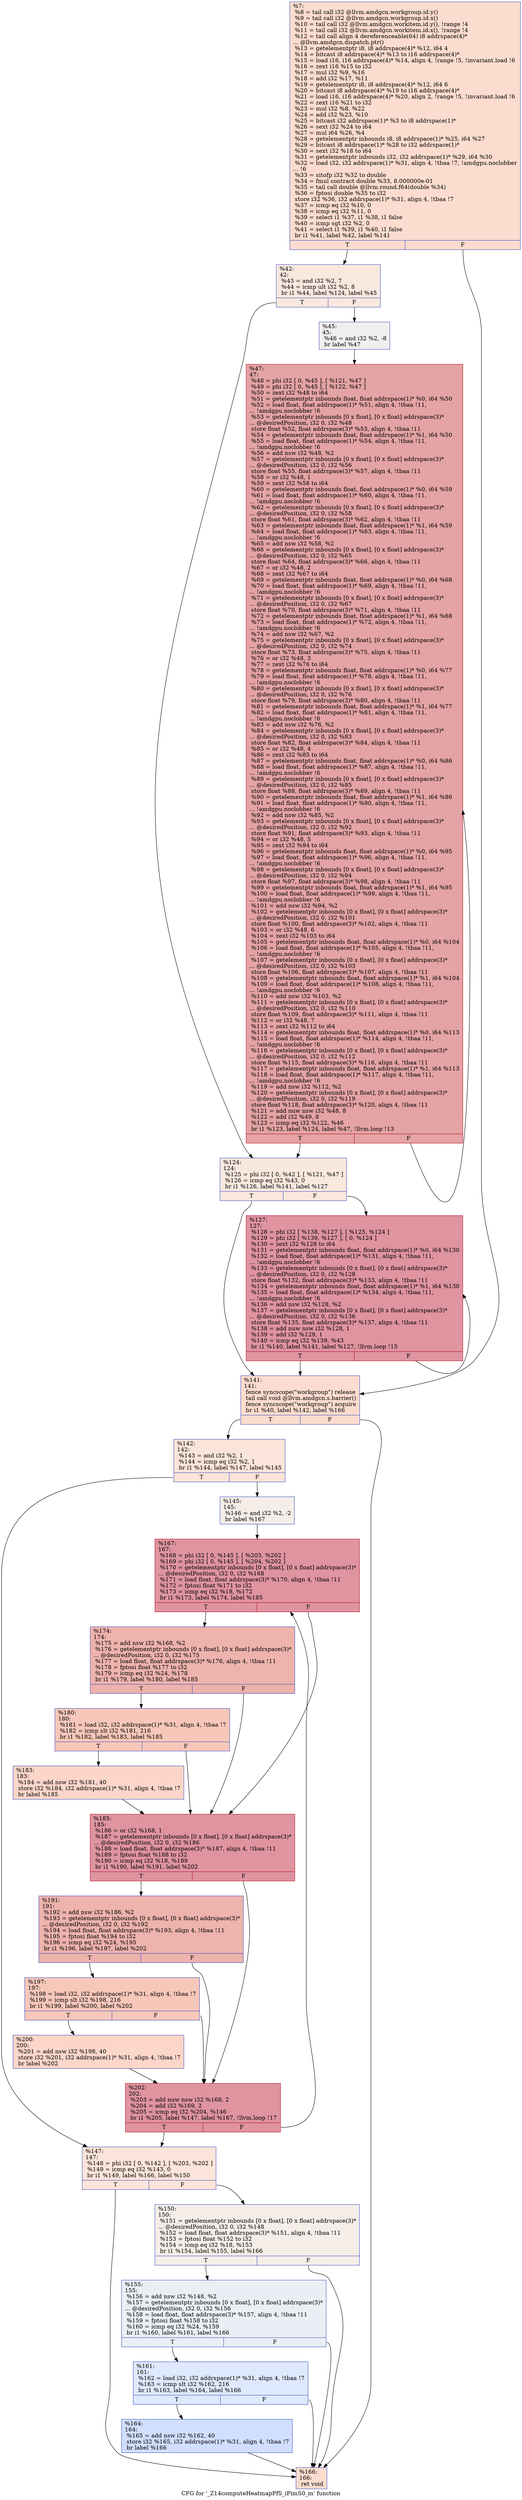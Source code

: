 digraph "CFG for '_Z14computeHeatmapPfS_iPimS0_m' function" {
	label="CFG for '_Z14computeHeatmapPfS_iPimS0_m' function";

	Node0x4eeabf0 [shape=record,color="#3d50c3ff", style=filled, fillcolor="#f7af9170",label="{%7:\l  %8 = tail call i32 @llvm.amdgcn.workgroup.id.y()\l  %9 = tail call i32 @llvm.amdgcn.workgroup.id.x()\l  %10 = tail call i32 @llvm.amdgcn.workitem.id.y(), !range !4\l  %11 = tail call i32 @llvm.amdgcn.workitem.id.x(), !range !4\l  %12 = tail call align 4 dereferenceable(64) i8 addrspace(4)*\l... @llvm.amdgcn.dispatch.ptr()\l  %13 = getelementptr i8, i8 addrspace(4)* %12, i64 4\l  %14 = bitcast i8 addrspace(4)* %13 to i16 addrspace(4)*\l  %15 = load i16, i16 addrspace(4)* %14, align 4, !range !5, !invariant.load !6\l  %16 = zext i16 %15 to i32\l  %17 = mul i32 %9, %16\l  %18 = add i32 %17, %11\l  %19 = getelementptr i8, i8 addrspace(4)* %12, i64 6\l  %20 = bitcast i8 addrspace(4)* %19 to i16 addrspace(4)*\l  %21 = load i16, i16 addrspace(4)* %20, align 2, !range !5, !invariant.load !6\l  %22 = zext i16 %21 to i32\l  %23 = mul i32 %8, %22\l  %24 = add i32 %23, %10\l  %25 = bitcast i32 addrspace(1)* %3 to i8 addrspace(1)*\l  %26 = sext i32 %24 to i64\l  %27 = mul i64 %26, %4\l  %28 = getelementptr inbounds i8, i8 addrspace(1)* %25, i64 %27\l  %29 = bitcast i8 addrspace(1)* %28 to i32 addrspace(1)*\l  %30 = sext i32 %18 to i64\l  %31 = getelementptr inbounds i32, i32 addrspace(1)* %29, i64 %30\l  %32 = load i32, i32 addrspace(1)* %31, align 4, !tbaa !7, !amdgpu.noclobber\l... !6\l  %33 = sitofp i32 %32 to double\l  %34 = fmul contract double %33, 8.000000e-01\l  %35 = tail call double @llvm.round.f64(double %34)\l  %36 = fptosi double %35 to i32\l  store i32 %36, i32 addrspace(1)* %31, align 4, !tbaa !7\l  %37 = icmp eq i32 %10, 0\l  %38 = icmp eq i32 %11, 0\l  %39 = select i1 %37, i1 %38, i1 false\l  %40 = icmp sgt i32 %2, 0\l  %41 = select i1 %39, i1 %40, i1 false\l  br i1 %41, label %42, label %141\l|{<s0>T|<s1>F}}"];
	Node0x4eeabf0:s0 -> Node0x4ef0300;
	Node0x4eeabf0:s1 -> Node0x4ef0390;
	Node0x4ef0300 [shape=record,color="#3d50c3ff", style=filled, fillcolor="#f2cab570",label="{%42:\l42:                                               \l  %43 = and i32 %2, 7\l  %44 = icmp ult i32 %2, 8\l  br i1 %44, label %124, label %45\l|{<s0>T|<s1>F}}"];
	Node0x4ef0300:s0 -> Node0x4ef0650;
	Node0x4ef0300:s1 -> Node0x4ef06a0;
	Node0x4ef06a0 [shape=record,color="#3d50c3ff", style=filled, fillcolor="#e0dbd870",label="{%45:\l45:                                               \l  %46 = and i32 %2, -8\l  br label %47\l}"];
	Node0x4ef06a0 -> Node0x4ef08a0;
	Node0x4ef08a0 [shape=record,color="#b70d28ff", style=filled, fillcolor="#c32e3170",label="{%47:\l47:                                               \l  %48 = phi i32 [ 0, %45 ], [ %121, %47 ]\l  %49 = phi i32 [ 0, %45 ], [ %122, %47 ]\l  %50 = zext i32 %48 to i64\l  %51 = getelementptr inbounds float, float addrspace(1)* %0, i64 %50\l  %52 = load float, float addrspace(1)* %51, align 4, !tbaa !11,\l... !amdgpu.noclobber !6\l  %53 = getelementptr inbounds [0 x float], [0 x float] addrspace(3)*\l... @desiredPosition, i32 0, i32 %48\l  store float %52, float addrspace(3)* %53, align 4, !tbaa !11\l  %54 = getelementptr inbounds float, float addrspace(1)* %1, i64 %50\l  %55 = load float, float addrspace(1)* %54, align 4, !tbaa !11,\l... !amdgpu.noclobber !6\l  %56 = add nsw i32 %48, %2\l  %57 = getelementptr inbounds [0 x float], [0 x float] addrspace(3)*\l... @desiredPosition, i32 0, i32 %56\l  store float %55, float addrspace(3)* %57, align 4, !tbaa !11\l  %58 = or i32 %48, 1\l  %59 = zext i32 %58 to i64\l  %60 = getelementptr inbounds float, float addrspace(1)* %0, i64 %59\l  %61 = load float, float addrspace(1)* %60, align 4, !tbaa !11,\l... !amdgpu.noclobber !6\l  %62 = getelementptr inbounds [0 x float], [0 x float] addrspace(3)*\l... @desiredPosition, i32 0, i32 %58\l  store float %61, float addrspace(3)* %62, align 4, !tbaa !11\l  %63 = getelementptr inbounds float, float addrspace(1)* %1, i64 %59\l  %64 = load float, float addrspace(1)* %63, align 4, !tbaa !11,\l... !amdgpu.noclobber !6\l  %65 = add nsw i32 %58, %2\l  %66 = getelementptr inbounds [0 x float], [0 x float] addrspace(3)*\l... @desiredPosition, i32 0, i32 %65\l  store float %64, float addrspace(3)* %66, align 4, !tbaa !11\l  %67 = or i32 %48, 2\l  %68 = zext i32 %67 to i64\l  %69 = getelementptr inbounds float, float addrspace(1)* %0, i64 %68\l  %70 = load float, float addrspace(1)* %69, align 4, !tbaa !11,\l... !amdgpu.noclobber !6\l  %71 = getelementptr inbounds [0 x float], [0 x float] addrspace(3)*\l... @desiredPosition, i32 0, i32 %67\l  store float %70, float addrspace(3)* %71, align 4, !tbaa !11\l  %72 = getelementptr inbounds float, float addrspace(1)* %1, i64 %68\l  %73 = load float, float addrspace(1)* %72, align 4, !tbaa !11,\l... !amdgpu.noclobber !6\l  %74 = add nsw i32 %67, %2\l  %75 = getelementptr inbounds [0 x float], [0 x float] addrspace(3)*\l... @desiredPosition, i32 0, i32 %74\l  store float %73, float addrspace(3)* %75, align 4, !tbaa !11\l  %76 = or i32 %48, 3\l  %77 = zext i32 %76 to i64\l  %78 = getelementptr inbounds float, float addrspace(1)* %0, i64 %77\l  %79 = load float, float addrspace(1)* %78, align 4, !tbaa !11,\l... !amdgpu.noclobber !6\l  %80 = getelementptr inbounds [0 x float], [0 x float] addrspace(3)*\l... @desiredPosition, i32 0, i32 %76\l  store float %79, float addrspace(3)* %80, align 4, !tbaa !11\l  %81 = getelementptr inbounds float, float addrspace(1)* %1, i64 %77\l  %82 = load float, float addrspace(1)* %81, align 4, !tbaa !11,\l... !amdgpu.noclobber !6\l  %83 = add nsw i32 %76, %2\l  %84 = getelementptr inbounds [0 x float], [0 x float] addrspace(3)*\l... @desiredPosition, i32 0, i32 %83\l  store float %82, float addrspace(3)* %84, align 4, !tbaa !11\l  %85 = or i32 %48, 4\l  %86 = zext i32 %85 to i64\l  %87 = getelementptr inbounds float, float addrspace(1)* %0, i64 %86\l  %88 = load float, float addrspace(1)* %87, align 4, !tbaa !11,\l... !amdgpu.noclobber !6\l  %89 = getelementptr inbounds [0 x float], [0 x float] addrspace(3)*\l... @desiredPosition, i32 0, i32 %85\l  store float %88, float addrspace(3)* %89, align 4, !tbaa !11\l  %90 = getelementptr inbounds float, float addrspace(1)* %1, i64 %86\l  %91 = load float, float addrspace(1)* %90, align 4, !tbaa !11,\l... !amdgpu.noclobber !6\l  %92 = add nsw i32 %85, %2\l  %93 = getelementptr inbounds [0 x float], [0 x float] addrspace(3)*\l... @desiredPosition, i32 0, i32 %92\l  store float %91, float addrspace(3)* %93, align 4, !tbaa !11\l  %94 = or i32 %48, 5\l  %95 = zext i32 %94 to i64\l  %96 = getelementptr inbounds float, float addrspace(1)* %0, i64 %95\l  %97 = load float, float addrspace(1)* %96, align 4, !tbaa !11,\l... !amdgpu.noclobber !6\l  %98 = getelementptr inbounds [0 x float], [0 x float] addrspace(3)*\l... @desiredPosition, i32 0, i32 %94\l  store float %97, float addrspace(3)* %98, align 4, !tbaa !11\l  %99 = getelementptr inbounds float, float addrspace(1)* %1, i64 %95\l  %100 = load float, float addrspace(1)* %99, align 4, !tbaa !11,\l... !amdgpu.noclobber !6\l  %101 = add nsw i32 %94, %2\l  %102 = getelementptr inbounds [0 x float], [0 x float] addrspace(3)*\l... @desiredPosition, i32 0, i32 %101\l  store float %100, float addrspace(3)* %102, align 4, !tbaa !11\l  %103 = or i32 %48, 6\l  %104 = zext i32 %103 to i64\l  %105 = getelementptr inbounds float, float addrspace(1)* %0, i64 %104\l  %106 = load float, float addrspace(1)* %105, align 4, !tbaa !11,\l... !amdgpu.noclobber !6\l  %107 = getelementptr inbounds [0 x float], [0 x float] addrspace(3)*\l... @desiredPosition, i32 0, i32 %103\l  store float %106, float addrspace(3)* %107, align 4, !tbaa !11\l  %108 = getelementptr inbounds float, float addrspace(1)* %1, i64 %104\l  %109 = load float, float addrspace(1)* %108, align 4, !tbaa !11,\l... !amdgpu.noclobber !6\l  %110 = add nsw i32 %103, %2\l  %111 = getelementptr inbounds [0 x float], [0 x float] addrspace(3)*\l... @desiredPosition, i32 0, i32 %110\l  store float %109, float addrspace(3)* %111, align 4, !tbaa !11\l  %112 = or i32 %48, 7\l  %113 = zext i32 %112 to i64\l  %114 = getelementptr inbounds float, float addrspace(1)* %0, i64 %113\l  %115 = load float, float addrspace(1)* %114, align 4, !tbaa !11,\l... !amdgpu.noclobber !6\l  %116 = getelementptr inbounds [0 x float], [0 x float] addrspace(3)*\l... @desiredPosition, i32 0, i32 %112\l  store float %115, float addrspace(3)* %116, align 4, !tbaa !11\l  %117 = getelementptr inbounds float, float addrspace(1)* %1, i64 %113\l  %118 = load float, float addrspace(1)* %117, align 4, !tbaa !11,\l... !amdgpu.noclobber !6\l  %119 = add nsw i32 %112, %2\l  %120 = getelementptr inbounds [0 x float], [0 x float] addrspace(3)*\l... @desiredPosition, i32 0, i32 %119\l  store float %118, float addrspace(3)* %120, align 4, !tbaa !11\l  %121 = add nuw nsw i32 %48, 8\l  %122 = add i32 %49, 8\l  %123 = icmp eq i32 %122, %46\l  br i1 %123, label %124, label %47, !llvm.loop !13\l|{<s0>T|<s1>F}}"];
	Node0x4ef08a0:s0 -> Node0x4ef0650;
	Node0x4ef08a0:s1 -> Node0x4ef08a0;
	Node0x4ef0650 [shape=record,color="#3d50c3ff", style=filled, fillcolor="#f2cab570",label="{%124:\l124:                                              \l  %125 = phi i32 [ 0, %42 ], [ %121, %47 ]\l  %126 = icmp eq i32 %43, 0\l  br i1 %126, label %141, label %127\l|{<s0>T|<s1>F}}"];
	Node0x4ef0650:s0 -> Node0x4ef0390;
	Node0x4ef0650:s1 -> Node0x4ef5070;
	Node0x4ef5070 [shape=record,color="#b70d28ff", style=filled, fillcolor="#b70d2870",label="{%127:\l127:                                              \l  %128 = phi i32 [ %138, %127 ], [ %125, %124 ]\l  %129 = phi i32 [ %139, %127 ], [ 0, %124 ]\l  %130 = zext i32 %128 to i64\l  %131 = getelementptr inbounds float, float addrspace(1)* %0, i64 %130\l  %132 = load float, float addrspace(1)* %131, align 4, !tbaa !11,\l... !amdgpu.noclobber !6\l  %133 = getelementptr inbounds [0 x float], [0 x float] addrspace(3)*\l... @desiredPosition, i32 0, i32 %128\l  store float %132, float addrspace(3)* %133, align 4, !tbaa !11\l  %134 = getelementptr inbounds float, float addrspace(1)* %1, i64 %130\l  %135 = load float, float addrspace(1)* %134, align 4, !tbaa !11,\l... !amdgpu.noclobber !6\l  %136 = add nsw i32 %128, %2\l  %137 = getelementptr inbounds [0 x float], [0 x float] addrspace(3)*\l... @desiredPosition, i32 0, i32 %136\l  store float %135, float addrspace(3)* %137, align 4, !tbaa !11\l  %138 = add nuw nsw i32 %128, 1\l  %139 = add i32 %129, 1\l  %140 = icmp eq i32 %139, %43\l  br i1 %140, label %141, label %127, !llvm.loop !15\l|{<s0>T|<s1>F}}"];
	Node0x4ef5070:s0 -> Node0x4ef0390;
	Node0x4ef5070:s1 -> Node0x4ef5070;
	Node0x4ef0390 [shape=record,color="#3d50c3ff", style=filled, fillcolor="#f7af9170",label="{%141:\l141:                                              \l  fence syncscope(\"workgroup\") release\l  tail call void @llvm.amdgcn.s.barrier()\l  fence syncscope(\"workgroup\") acquire\l  br i1 %40, label %142, label %166\l|{<s0>T|<s1>F}}"];
	Node0x4ef0390:s0 -> Node0x4ef6310;
	Node0x4ef0390:s1 -> Node0x4ef6360;
	Node0x4ef6310 [shape=record,color="#3d50c3ff", style=filled, fillcolor="#f5c1a970",label="{%142:\l142:                                              \l  %143 = and i32 %2, 1\l  %144 = icmp eq i32 %2, 1\l  br i1 %144, label %147, label %145\l|{<s0>T|<s1>F}}"];
	Node0x4ef6310:s0 -> Node0x4ef65c0;
	Node0x4ef6310:s1 -> Node0x4ef6610;
	Node0x4ef6610 [shape=record,color="#3d50c3ff", style=filled, fillcolor="#e8d6cc70",label="{%145:\l145:                                              \l  %146 = and i32 %2, -2\l  br label %167\l}"];
	Node0x4ef6610 -> Node0x4ef67e0;
	Node0x4ef65c0 [shape=record,color="#3d50c3ff", style=filled, fillcolor="#f5c1a970",label="{%147:\l147:                                              \l  %148 = phi i32 [ 0, %142 ], [ %203, %202 ]\l  %149 = icmp eq i32 %143, 0\l  br i1 %149, label %166, label %150\l|{<s0>T|<s1>F}}"];
	Node0x4ef65c0:s0 -> Node0x4ef6360;
	Node0x4ef65c0:s1 -> Node0x4ef6aa0;
	Node0x4ef6aa0 [shape=record,color="#3d50c3ff", style=filled, fillcolor="#e8d6cc70",label="{%150:\l150:                                              \l  %151 = getelementptr inbounds [0 x float], [0 x float] addrspace(3)*\l... @desiredPosition, i32 0, i32 %148\l  %152 = load float, float addrspace(3)* %151, align 4, !tbaa !11\l  %153 = fptosi float %152 to i32\l  %154 = icmp eq i32 %18, %153\l  br i1 %154, label %155, label %166\l|{<s0>T|<s1>F}}"];
	Node0x4ef6aa0:s0 -> Node0x4ef6e50;
	Node0x4ef6aa0:s1 -> Node0x4ef6360;
	Node0x4ef6e50 [shape=record,color="#3d50c3ff", style=filled, fillcolor="#d1dae970",label="{%155:\l155:                                              \l  %156 = add nsw i32 %148, %2\l  %157 = getelementptr inbounds [0 x float], [0 x float] addrspace(3)*\l... @desiredPosition, i32 0, i32 %156\l  %158 = load float, float addrspace(3)* %157, align 4, !tbaa !11\l  %159 = fptosi float %158 to i32\l  %160 = icmp eq i32 %24, %159\l  br i1 %160, label %161, label %166\l|{<s0>T|<s1>F}}"];
	Node0x4ef6e50:s0 -> Node0x4ef7210;
	Node0x4ef6e50:s1 -> Node0x4ef6360;
	Node0x4ef7210 [shape=record,color="#3d50c3ff", style=filled, fillcolor="#b5cdfa70",label="{%161:\l161:                                              \l  %162 = load i32, i32 addrspace(1)* %31, align 4, !tbaa !7\l  %163 = icmp slt i32 %162, 216\l  br i1 %163, label %164, label %166\l|{<s0>T|<s1>F}}"];
	Node0x4ef7210:s0 -> Node0x4ef7410;
	Node0x4ef7210:s1 -> Node0x4ef6360;
	Node0x4ef7410 [shape=record,color="#3d50c3ff", style=filled, fillcolor="#96b7ff70",label="{%164:\l164:                                              \l  %165 = add nsw i32 %162, 40\l  store i32 %165, i32 addrspace(1)* %31, align 4, !tbaa !7\l  br label %166\l}"];
	Node0x4ef7410 -> Node0x4ef6360;
	Node0x4ef6360 [shape=record,color="#3d50c3ff", style=filled, fillcolor="#f7af9170",label="{%166:\l166:                                              \l  ret void\l}"];
	Node0x4ef67e0 [shape=record,color="#b70d28ff", style=filled, fillcolor="#b70d2870",label="{%167:\l167:                                              \l  %168 = phi i32 [ 0, %145 ], [ %203, %202 ]\l  %169 = phi i32 [ 0, %145 ], [ %204, %202 ]\l  %170 = getelementptr inbounds [0 x float], [0 x float] addrspace(3)*\l... @desiredPosition, i32 0, i32 %168\l  %171 = load float, float addrspace(3)* %170, align 4, !tbaa !11\l  %172 = fptosi float %171 to i32\l  %173 = icmp eq i32 %18, %172\l  br i1 %173, label %174, label %185\l|{<s0>T|<s1>F}}"];
	Node0x4ef67e0:s0 -> Node0x4eeb850;
	Node0x4ef67e0:s1 -> Node0x4eeb8a0;
	Node0x4eeb850 [shape=record,color="#3d50c3ff", style=filled, fillcolor="#d6524470",label="{%174:\l174:                                              \l  %175 = add nsw i32 %168, %2\l  %176 = getelementptr inbounds [0 x float], [0 x float] addrspace(3)*\l... @desiredPosition, i32 0, i32 %175\l  %177 = load float, float addrspace(3)* %176, align 4, !tbaa !11\l  %178 = fptosi float %177 to i32\l  %179 = icmp eq i32 %24, %178\l  br i1 %179, label %180, label %185\l|{<s0>T|<s1>F}}"];
	Node0x4eeb850:s0 -> Node0x4eebc60;
	Node0x4eeb850:s1 -> Node0x4eeb8a0;
	Node0x4eebc60 [shape=record,color="#3d50c3ff", style=filled, fillcolor="#ec7f6370",label="{%180:\l180:                                              \l  %181 = load i32, i32 addrspace(1)* %31, align 4, !tbaa !7\l  %182 = icmp slt i32 %181, 216\l  br i1 %182, label %183, label %185\l|{<s0>T|<s1>F}}"];
	Node0x4eebc60:s0 -> Node0x4eebd60;
	Node0x4eebc60:s1 -> Node0x4eeb8a0;
	Node0x4eebd60 [shape=record,color="#3d50c3ff", style=filled, fillcolor="#f6a38570",label="{%183:\l183:                                              \l  %184 = add nsw i32 %181, 40\l  store i32 %184, i32 addrspace(1)* %31, align 4, !tbaa !7\l  br label %185\l}"];
	Node0x4eebd60 -> Node0x4eeb8a0;
	Node0x4eeb8a0 [shape=record,color="#b70d28ff", style=filled, fillcolor="#b70d2870",label="{%185:\l185:                                              \l  %186 = or i32 %168, 1\l  %187 = getelementptr inbounds [0 x float], [0 x float] addrspace(3)*\l... @desiredPosition, i32 0, i32 %186\l  %188 = load float, float addrspace(3)* %187, align 4, !tbaa !11\l  %189 = fptosi float %188 to i32\l  %190 = icmp eq i32 %18, %189\l  br i1 %190, label %191, label %202\l|{<s0>T|<s1>F}}"];
	Node0x4eeb8a0:s0 -> Node0x4ef9080;
	Node0x4eeb8a0:s1 -> Node0x4ef68d0;
	Node0x4ef9080 [shape=record,color="#3d50c3ff", style=filled, fillcolor="#d6524470",label="{%191:\l191:                                              \l  %192 = add nsw i32 %186, %2\l  %193 = getelementptr inbounds [0 x float], [0 x float] addrspace(3)*\l... @desiredPosition, i32 0, i32 %192\l  %194 = load float, float addrspace(3)* %193, align 4, !tbaa !11\l  %195 = fptosi float %194 to i32\l  %196 = icmp eq i32 %24, %195\l  br i1 %196, label %197, label %202\l|{<s0>T|<s1>F}}"];
	Node0x4ef9080:s0 -> Node0x4ef9440;
	Node0x4ef9080:s1 -> Node0x4ef68d0;
	Node0x4ef9440 [shape=record,color="#3d50c3ff", style=filled, fillcolor="#ec7f6370",label="{%197:\l197:                                              \l  %198 = load i32, i32 addrspace(1)* %31, align 4, !tbaa !7\l  %199 = icmp slt i32 %198, 216\l  br i1 %199, label %200, label %202\l|{<s0>T|<s1>F}}"];
	Node0x4ef9440:s0 -> Node0x4ef9640;
	Node0x4ef9440:s1 -> Node0x4ef68d0;
	Node0x4ef9640 [shape=record,color="#3d50c3ff", style=filled, fillcolor="#f6a38570",label="{%200:\l200:                                              \l  %201 = add nsw i32 %198, 40\l  store i32 %201, i32 addrspace(1)* %31, align 4, !tbaa !7\l  br label %202\l}"];
	Node0x4ef9640 -> Node0x4ef68d0;
	Node0x4ef68d0 [shape=record,color="#b70d28ff", style=filled, fillcolor="#b70d2870",label="{%202:\l202:                                              \l  %203 = add nuw nsw i32 %168, 2\l  %204 = add i32 %169, 2\l  %205 = icmp eq i32 %204, %146\l  br i1 %205, label %147, label %167, !llvm.loop !17\l|{<s0>T|<s1>F}}"];
	Node0x4ef68d0:s0 -> Node0x4ef65c0;
	Node0x4ef68d0:s1 -> Node0x4ef67e0;
}
